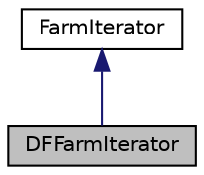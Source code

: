 digraph "DFFarmIterator"
{
 // LATEX_PDF_SIZE
  edge [fontname="Helvetica",fontsize="10",labelfontname="Helvetica",labelfontsize="10"];
  node [fontname="Helvetica",fontsize="10",shape=record];
  Node1 [label="DFFarmIterator",height=0.2,width=0.4,color="black", fillcolor="grey75", style="filled", fontcolor="black",tooltip="Implements the depth-first traversal iterator for farm units."];
  Node2 -> Node1 [dir="back",color="midnightblue",fontsize="10",style="solid",fontname="Helvetica"];
  Node2 [label="FarmIterator",height=0.2,width=0.4,color="black", fillcolor="white", style="filled",URL="$classFarmIterator.html",tooltip="Abstract class representing the Iterator for traversing FarmUnits."];
}
